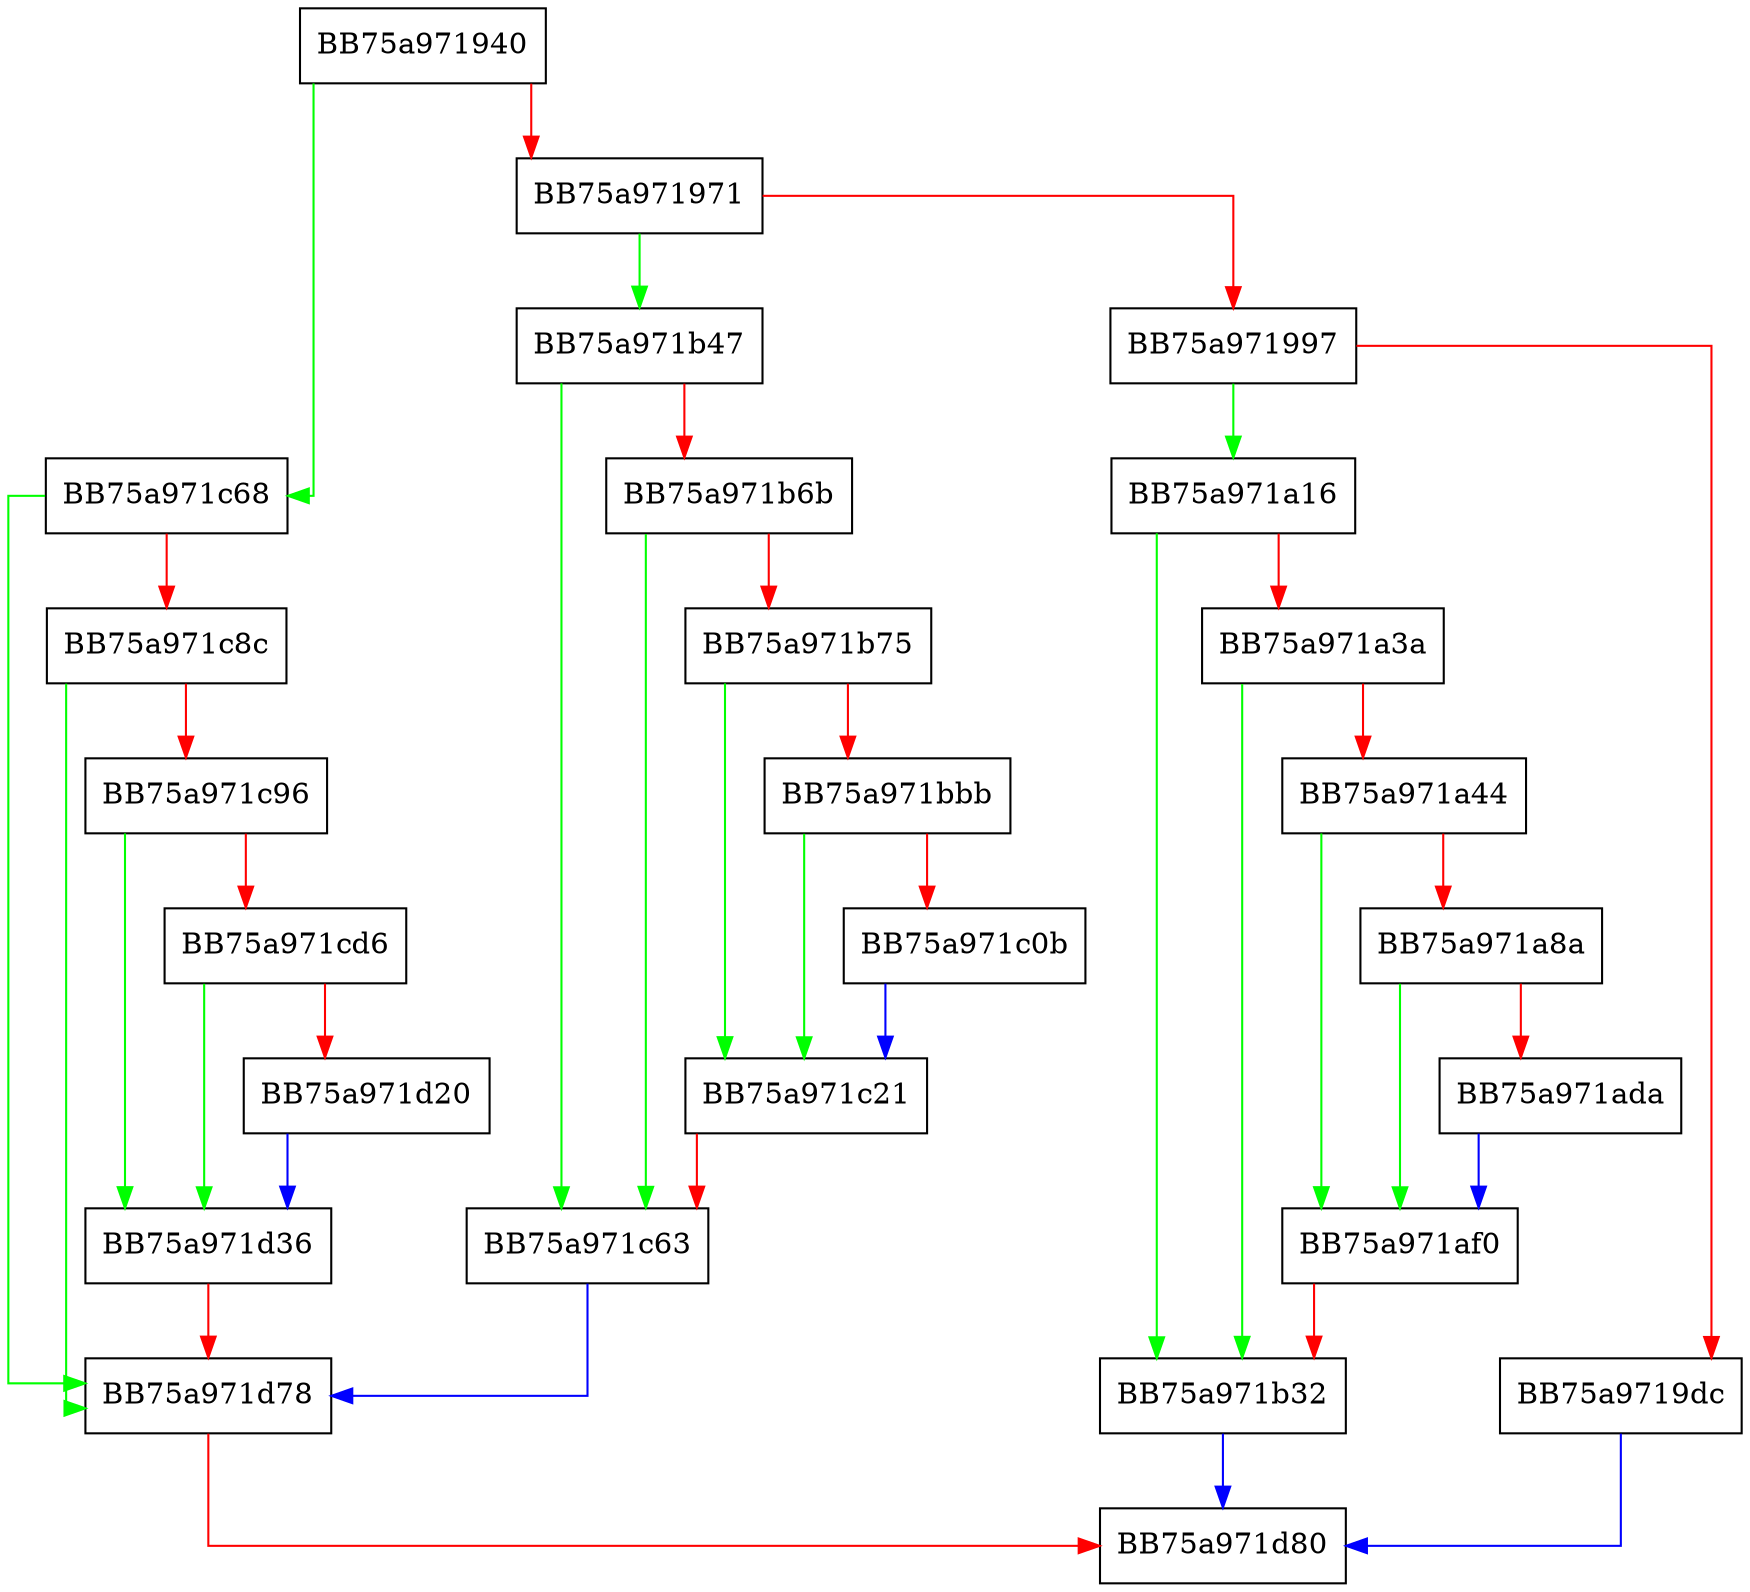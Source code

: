 digraph init {
  node [shape="box"];
  graph [splines=ortho];
  BB75a971940 -> BB75a971c68 [color="green"];
  BB75a971940 -> BB75a971971 [color="red"];
  BB75a971971 -> BB75a971b47 [color="green"];
  BB75a971971 -> BB75a971997 [color="red"];
  BB75a971997 -> BB75a971a16 [color="green"];
  BB75a971997 -> BB75a9719dc [color="red"];
  BB75a9719dc -> BB75a971d80 [color="blue"];
  BB75a971a16 -> BB75a971b32 [color="green"];
  BB75a971a16 -> BB75a971a3a [color="red"];
  BB75a971a3a -> BB75a971b32 [color="green"];
  BB75a971a3a -> BB75a971a44 [color="red"];
  BB75a971a44 -> BB75a971af0 [color="green"];
  BB75a971a44 -> BB75a971a8a [color="red"];
  BB75a971a8a -> BB75a971af0 [color="green"];
  BB75a971a8a -> BB75a971ada [color="red"];
  BB75a971ada -> BB75a971af0 [color="blue"];
  BB75a971af0 -> BB75a971b32 [color="red"];
  BB75a971b32 -> BB75a971d80 [color="blue"];
  BB75a971b47 -> BB75a971c63 [color="green"];
  BB75a971b47 -> BB75a971b6b [color="red"];
  BB75a971b6b -> BB75a971c63 [color="green"];
  BB75a971b6b -> BB75a971b75 [color="red"];
  BB75a971b75 -> BB75a971c21 [color="green"];
  BB75a971b75 -> BB75a971bbb [color="red"];
  BB75a971bbb -> BB75a971c21 [color="green"];
  BB75a971bbb -> BB75a971c0b [color="red"];
  BB75a971c0b -> BB75a971c21 [color="blue"];
  BB75a971c21 -> BB75a971c63 [color="red"];
  BB75a971c63 -> BB75a971d78 [color="blue"];
  BB75a971c68 -> BB75a971d78 [color="green"];
  BB75a971c68 -> BB75a971c8c [color="red"];
  BB75a971c8c -> BB75a971d78 [color="green"];
  BB75a971c8c -> BB75a971c96 [color="red"];
  BB75a971c96 -> BB75a971d36 [color="green"];
  BB75a971c96 -> BB75a971cd6 [color="red"];
  BB75a971cd6 -> BB75a971d36 [color="green"];
  BB75a971cd6 -> BB75a971d20 [color="red"];
  BB75a971d20 -> BB75a971d36 [color="blue"];
  BB75a971d36 -> BB75a971d78 [color="red"];
  BB75a971d78 -> BB75a971d80 [color="red"];
}